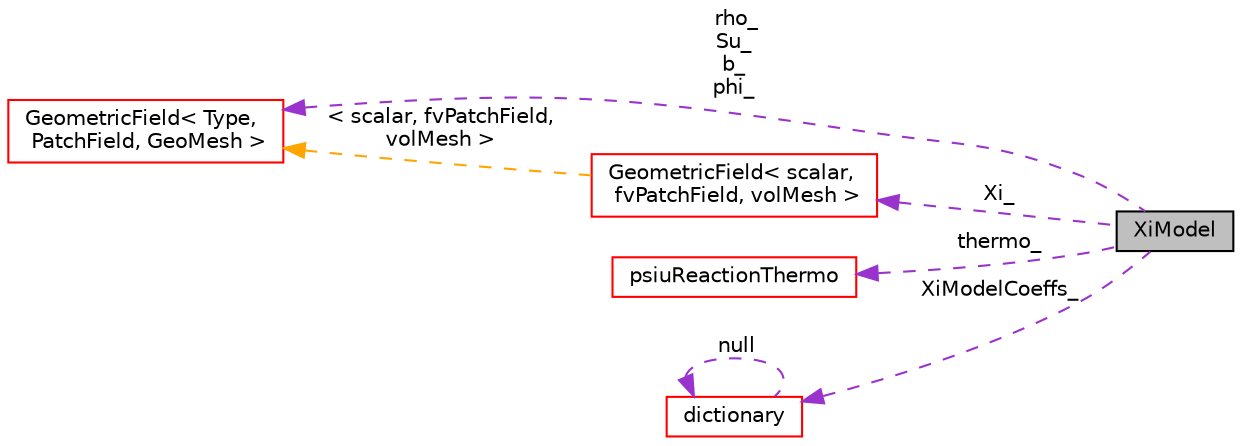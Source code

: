 digraph "XiModel"
{
  bgcolor="transparent";
  edge [fontname="Helvetica",fontsize="10",labelfontname="Helvetica",labelfontsize="10"];
  node [fontname="Helvetica",fontsize="10",shape=record];
  rankdir="LR";
  Node4 [label="XiModel",height=0.2,width=0.4,color="black", fillcolor="grey75", style="filled", fontcolor="black"];
  Node5 -> Node4 [dir="back",color="darkorchid3",fontsize="10",style="dashed",label=" Xi_" ,fontname="Helvetica"];
  Node5 [label="GeometricField\< scalar,\l fvPatchField, volMesh \>",height=0.2,width=0.4,color="red",URL="$a23249.html"];
  Node21 -> Node5 [dir="back",color="orange",fontsize="10",style="dashed",label=" \< scalar, fvPatchField,\l volMesh \>" ,fontname="Helvetica"];
  Node21 [label="GeometricField\< Type,\l PatchField, GeoMesh \>",height=0.2,width=0.4,color="red",URL="$a23249.html",tooltip="Generic GeometricField class. "];
  Node23 -> Node4 [dir="back",color="darkorchid3",fontsize="10",style="dashed",label=" thermo_" ,fontname="Helvetica"];
  Node23 [label="psiuReactionThermo",height=0.2,width=0.4,color="red",URL="$a31517.html",tooltip="Foam::psiuReactionThermo. "];
  Node29 -> Node4 [dir="back",color="darkorchid3",fontsize="10",style="dashed",label=" XiModelCoeffs_" ,fontname="Helvetica"];
  Node29 [label="dictionary",height=0.2,width=0.4,color="red",URL="$a27129.html",tooltip="A list of keyword definitions, which are a keyword followed by any number of values (e..."];
  Node29 -> Node29 [dir="back",color="darkorchid3",fontsize="10",style="dashed",label=" null" ,fontname="Helvetica"];
  Node21 -> Node4 [dir="back",color="darkorchid3",fontsize="10",style="dashed",label=" rho_\nSu_\nb_\nphi_" ,fontname="Helvetica"];
}
